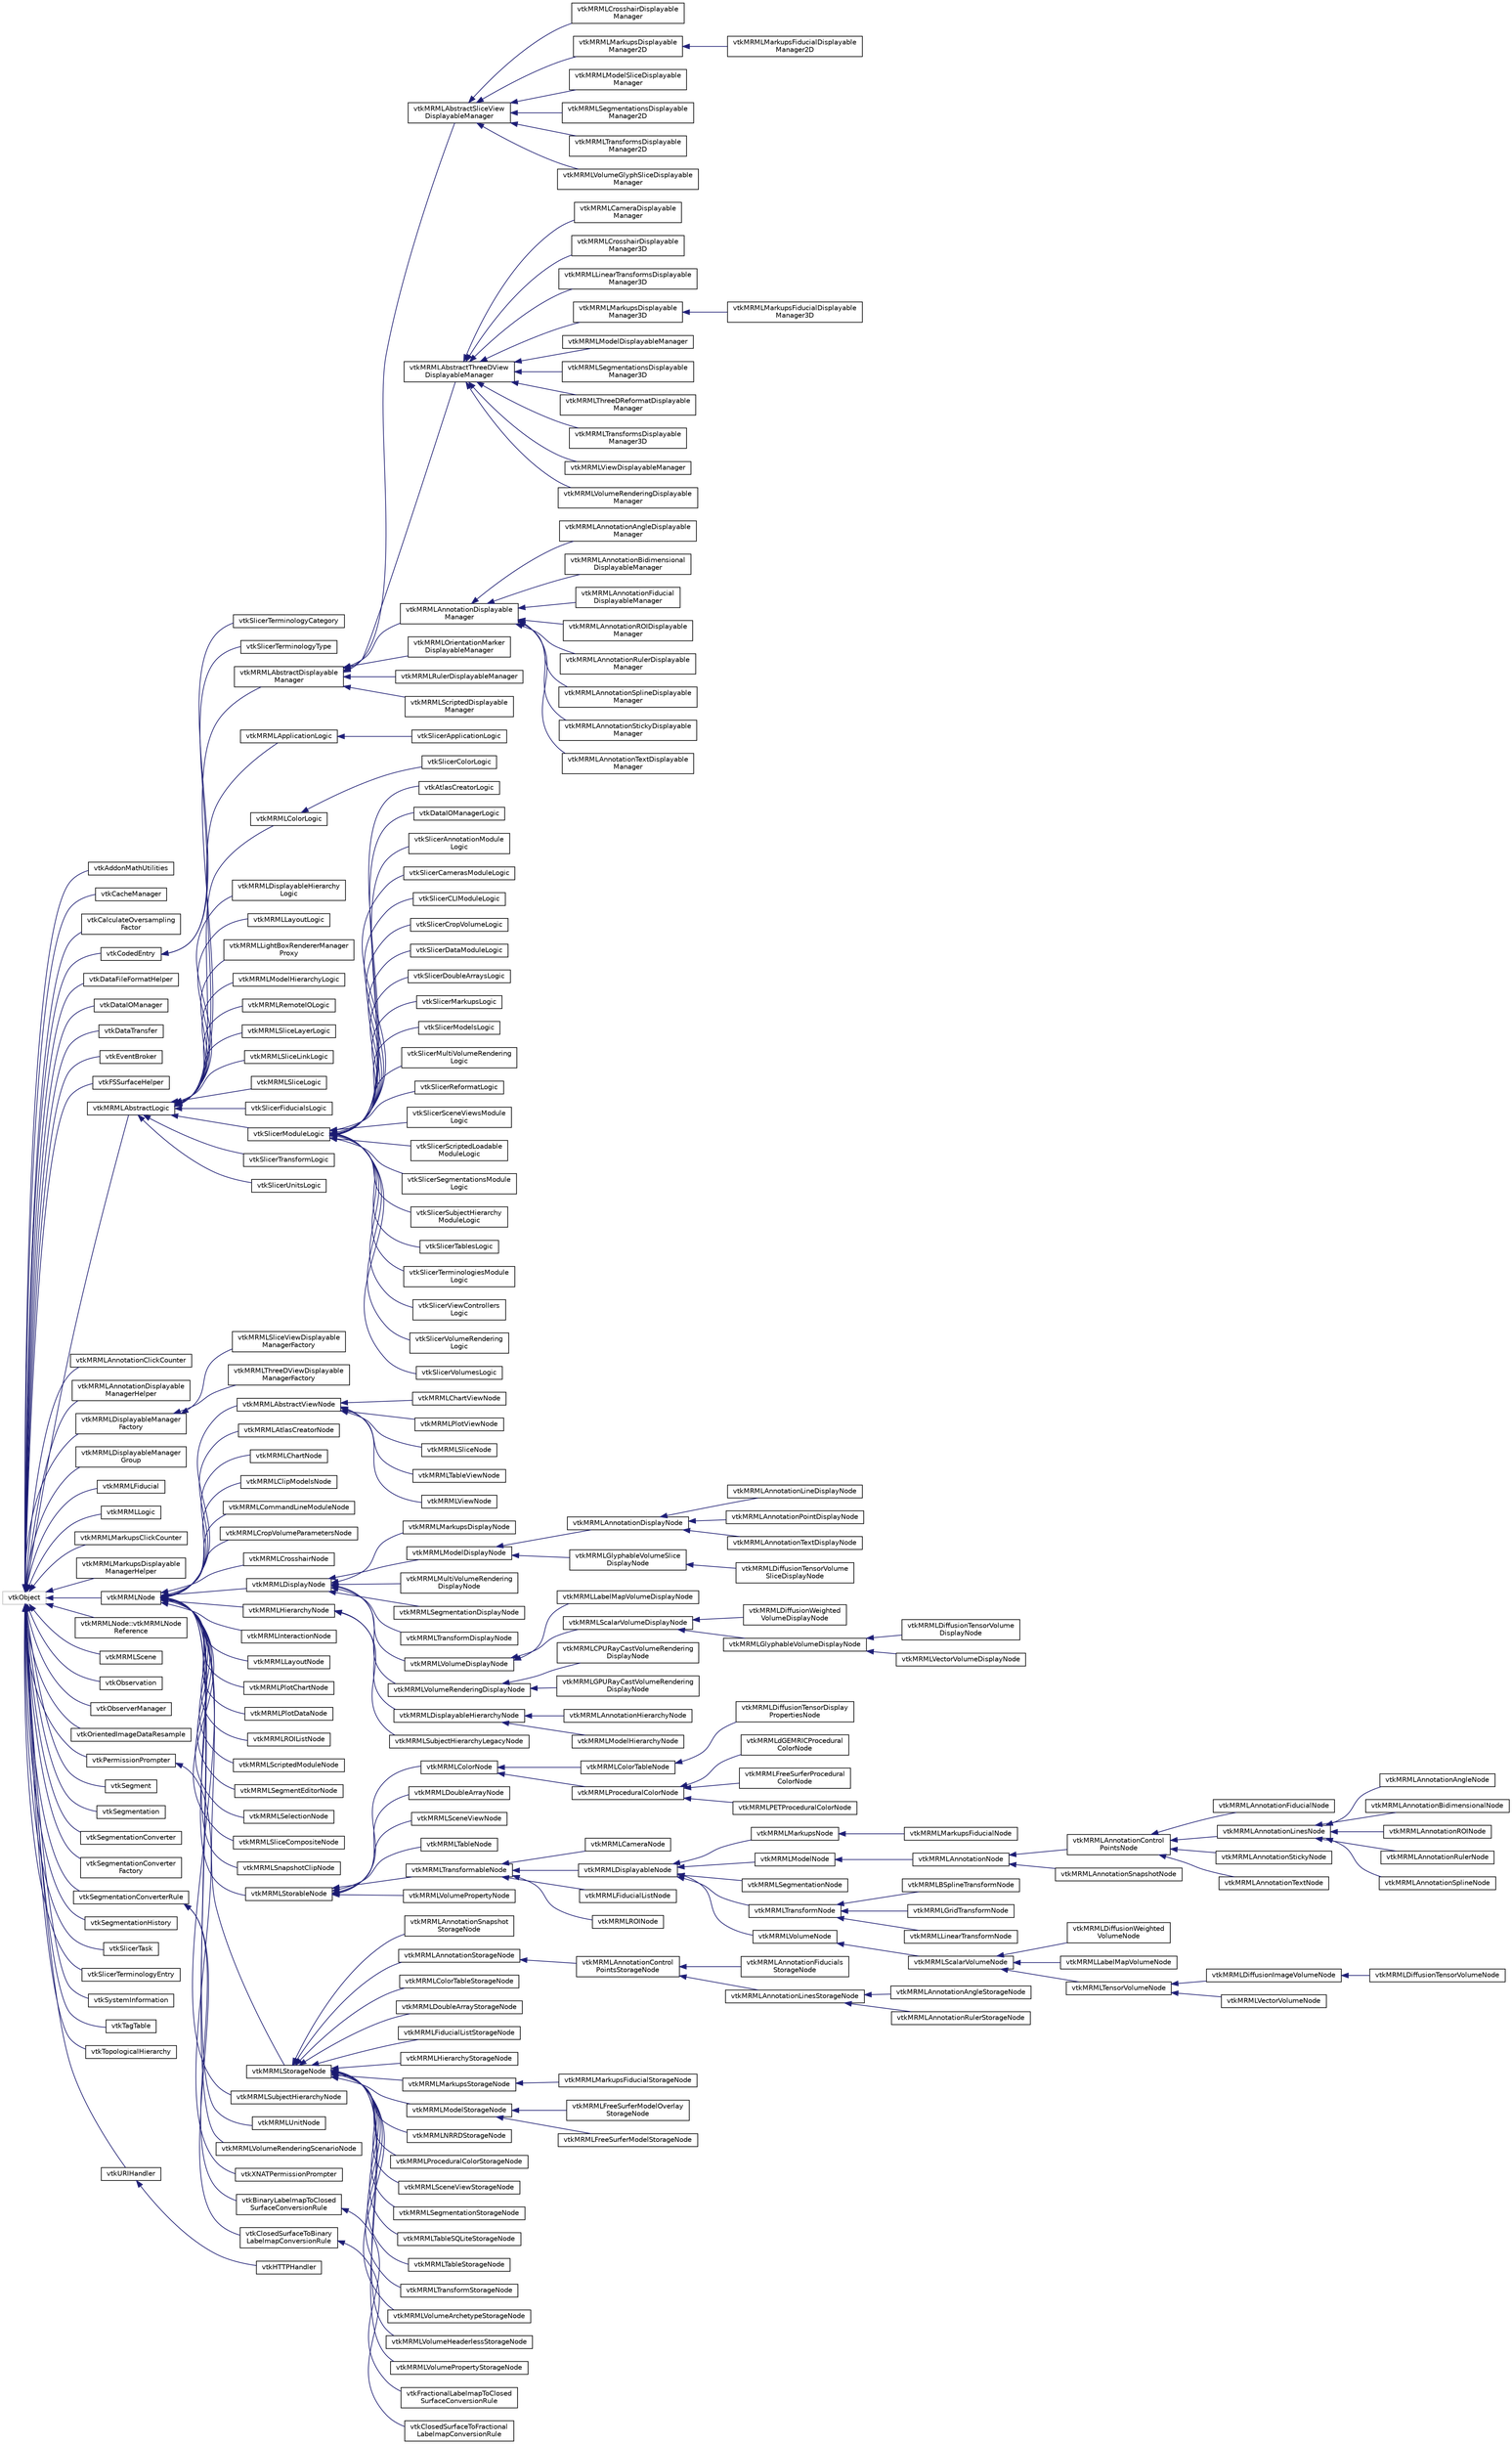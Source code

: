 digraph "Graphical Class Hierarchy"
{
  bgcolor="transparent";
  edge [fontname="Helvetica",fontsize="10",labelfontname="Helvetica",labelfontsize="10"];
  node [fontname="Helvetica",fontsize="10",shape=record];
  rankdir="LR";
  Node37 [label="vtkObject",height=0.2,width=0.4,color="grey75"];
  Node37 -> Node0 [dir="back",color="midnightblue",fontsize="10",style="solid",fontname="Helvetica"];
  Node0 [label="vtkAddonMathUtilities",height=0.2,width=0.4,color="black",URL="$classvtkAddonMathUtilities.html"];
  Node37 -> Node39 [dir="back",color="midnightblue",fontsize="10",style="solid",fontname="Helvetica"];
  Node39 [label="vtkCacheManager",height=0.2,width=0.4,color="black",URL="$classvtkCacheManager.html"];
  Node37 -> Node40 [dir="back",color="midnightblue",fontsize="10",style="solid",fontname="Helvetica"];
  Node40 [label="vtkCalculateOversampling\lFactor",height=0.2,width=0.4,color="black",URL="$classvtkCalculateOversamplingFactor.html",tooltip="Calculate oversampling factor based on model properties using fuzzy logics. "];
  Node37 -> Node41 [dir="back",color="midnightblue",fontsize="10",style="solid",fontname="Helvetica"];
  Node41 [label="vtkCodedEntry",height=0.2,width=0.4,color="black",URL="$classvtkCodedEntry.html",tooltip="Simple class for storing standard coded entries (coding scheme, value, meaning triplets) ..."];
  Node41 -> Node42 [dir="back",color="midnightblue",fontsize="10",style="solid",fontname="Helvetica"];
  Node42 [label="vtkSlicerTerminologyCategory",height=0.2,width=0.4,color="black",URL="$classvtkSlicerTerminologyCategory.html",tooltip="Terminology property category object. "];
  Node41 -> Node43 [dir="back",color="midnightblue",fontsize="10",style="solid",fontname="Helvetica"];
  Node43 [label="vtkSlicerTerminologyType",height=0.2,width=0.4,color="black",URL="$classvtkSlicerTerminologyType.html",tooltip="Terminology property type object. "];
  Node37 -> Node44 [dir="back",color="midnightblue",fontsize="10",style="solid",fontname="Helvetica"];
  Node44 [label="vtkDataFileFormatHelper",height=0.2,width=0.4,color="black",URL="$classvtkDataFileFormatHelper.html"];
  Node37 -> Node45 [dir="back",color="midnightblue",fontsize="10",style="solid",fontname="Helvetica"];
  Node45 [label="vtkDataIOManager",height=0.2,width=0.4,color="black",URL="$classvtkDataIOManager.html"];
  Node37 -> Node46 [dir="back",color="midnightblue",fontsize="10",style="solid",fontname="Helvetica"];
  Node46 [label="vtkDataTransfer",height=0.2,width=0.4,color="black",URL="$classvtkDataTransfer.html"];
  Node37 -> Node47 [dir="back",color="midnightblue",fontsize="10",style="solid",fontname="Helvetica"];
  Node47 [label="vtkEventBroker",height=0.2,width=0.4,color="black",URL="$classvtkEventBroker.html",tooltip="Class that manages adding and deleting of observers with events. "];
  Node37 -> Node48 [dir="back",color="midnightblue",fontsize="10",style="solid",fontname="Helvetica"];
  Node48 [label="vtkFSSurfaceHelper",height=0.2,width=0.4,color="black",URL="$classvtkFSSurfaceHelper.html",tooltip="Provides tools. "];
  Node37 -> Node49 [dir="back",color="midnightblue",fontsize="10",style="solid",fontname="Helvetica"];
  Node49 [label="vtkMRMLAbstractLogic",height=0.2,width=0.4,color="black",URL="$classvtkMRMLAbstractLogic.html",tooltip="Superclass for MRML logic classes. "];
  Node49 -> Node50 [dir="back",color="midnightblue",fontsize="10",style="solid",fontname="Helvetica"];
  Node50 [label="vtkMRMLAbstractDisplayable\lManager",height=0.2,width=0.4,color="black",URL="$classvtkMRMLAbstractDisplayableManager.html",tooltip="Superclass for displayable manager classes. "];
  Node50 -> Node51 [dir="back",color="midnightblue",fontsize="10",style="solid",fontname="Helvetica"];
  Node51 [label="vtkMRMLAbstractSliceView\lDisplayableManager",height=0.2,width=0.4,color="black",URL="$classvtkMRMLAbstractSliceViewDisplayableManager.html",tooltip="Superclass for displayable manager classes. "];
  Node51 -> Node52 [dir="back",color="midnightblue",fontsize="10",style="solid",fontname="Helvetica"];
  Node52 [label="vtkMRMLCrosshairDisplayable\lManager",height=0.2,width=0.4,color="black",URL="$classvtkMRMLCrosshairDisplayableManager.html",tooltip="Displayable manager for the crosshair on slice (2D) views. "];
  Node51 -> Node53 [dir="back",color="midnightblue",fontsize="10",style="solid",fontname="Helvetica"];
  Node53 [label="vtkMRMLMarkupsDisplayable\lManager2D",height=0.2,width=0.4,color="black",URL="$classvtkMRMLMarkupsDisplayableManager2D.html"];
  Node53 -> Node54 [dir="back",color="midnightblue",fontsize="10",style="solid",fontname="Helvetica"];
  Node54 [label="vtkMRMLMarkupsFiducialDisplayable\lManager2D",height=0.2,width=0.4,color="black",URL="$classvtkMRMLMarkupsFiducialDisplayableManager2D.html"];
  Node51 -> Node55 [dir="back",color="midnightblue",fontsize="10",style="solid",fontname="Helvetica"];
  Node55 [label="vtkMRMLModelSliceDisplayable\lManager",height=0.2,width=0.4,color="black",URL="$classvtkMRMLModelSliceDisplayableManager.html",tooltip="Displayable manager for slice (2D) views. "];
  Node51 -> Node56 [dir="back",color="midnightblue",fontsize="10",style="solid",fontname="Helvetica"];
  Node56 [label="vtkMRMLSegmentationsDisplayable\lManager2D",height=0.2,width=0.4,color="black",URL="$classvtkMRMLSegmentationsDisplayableManager2D.html",tooltip="Displayable manager for showing segmentations in slice (2D) views. "];
  Node51 -> Node57 [dir="back",color="midnightblue",fontsize="10",style="solid",fontname="Helvetica"];
  Node57 [label="vtkMRMLTransformsDisplayable\lManager2D",height=0.2,width=0.4,color="black",URL="$classvtkMRMLTransformsDisplayableManager2D.html",tooltip="Displayable manager for showing transforms in slice (2D) views. "];
  Node51 -> Node58 [dir="back",color="midnightblue",fontsize="10",style="solid",fontname="Helvetica"];
  Node58 [label="vtkMRMLVolumeGlyphSliceDisplayable\lManager",height=0.2,width=0.4,color="black",URL="$classvtkMRMLVolumeGlyphSliceDisplayableManager.html",tooltip="Displayable manager for slice (2D) views. "];
  Node50 -> Node59 [dir="back",color="midnightblue",fontsize="10",style="solid",fontname="Helvetica"];
  Node59 [label="vtkMRMLAbstractThreeDView\lDisplayableManager",height=0.2,width=0.4,color="black",URL="$classvtkMRMLAbstractThreeDViewDisplayableManager.html",tooltip="Superclass for displayable manager classes. "];
  Node59 -> Node60 [dir="back",color="midnightblue",fontsize="10",style="solid",fontname="Helvetica"];
  Node60 [label="vtkMRMLCameraDisplayable\lManager",height=0.2,width=0.4,color="black",URL="$classvtkMRMLCameraDisplayableManager.html"];
  Node59 -> Node61 [dir="back",color="midnightblue",fontsize="10",style="solid",fontname="Helvetica"];
  Node61 [label="vtkMRMLCrosshairDisplayable\lManager3D",height=0.2,width=0.4,color="black",URL="$classvtkMRMLCrosshairDisplayableManager3D.html",tooltip="Displayable manager for the crosshair on 3D views. "];
  Node59 -> Node62 [dir="back",color="midnightblue",fontsize="10",style="solid",fontname="Helvetica"];
  Node62 [label="vtkMRMLLinearTransformsDisplayable\lManager3D",height=0.2,width=0.4,color="black",URL="$classvtkMRMLLinearTransformsDisplayableManager3D.html",tooltip="Display transforms in 3D views. "];
  Node59 -> Node63 [dir="back",color="midnightblue",fontsize="10",style="solid",fontname="Helvetica"];
  Node63 [label="vtkMRMLMarkupsDisplayable\lManager3D",height=0.2,width=0.4,color="black",URL="$classvtkMRMLMarkupsDisplayableManager3D.html"];
  Node63 -> Node64 [dir="back",color="midnightblue",fontsize="10",style="solid",fontname="Helvetica"];
  Node64 [label="vtkMRMLMarkupsFiducialDisplayable\lManager3D",height=0.2,width=0.4,color="black",URL="$classvtkMRMLMarkupsFiducialDisplayableManager3D.html"];
  Node59 -> Node65 [dir="back",color="midnightblue",fontsize="10",style="solid",fontname="Helvetica"];
  Node65 [label="vtkMRMLModelDisplayableManager",height=0.2,width=0.4,color="black",URL="$classvtkMRMLModelDisplayableManager.html",tooltip="Manage display nodes with polydata in 3D views. "];
  Node59 -> Node66 [dir="back",color="midnightblue",fontsize="10",style="solid",fontname="Helvetica"];
  Node66 [label="vtkMRMLSegmentationsDisplayable\lManager3D",height=0.2,width=0.4,color="black",URL="$classvtkMRMLSegmentationsDisplayableManager3D.html",tooltip="Display segmentations in 3D views. "];
  Node59 -> Node67 [dir="back",color="midnightblue",fontsize="10",style="solid",fontname="Helvetica"];
  Node67 [label="vtkMRMLThreeDReformatDisplayable\lManager",height=0.2,width=0.4,color="black",URL="$classvtkMRMLThreeDReformatDisplayableManager.html",tooltip="Displayable manager for ImplicitPlaneWidget2 in 3D views. "];
  Node59 -> Node68 [dir="back",color="midnightblue",fontsize="10",style="solid",fontname="Helvetica"];
  Node68 [label="vtkMRMLTransformsDisplayable\lManager3D",height=0.2,width=0.4,color="black",URL="$classvtkMRMLTransformsDisplayableManager3D.html",tooltip="Display transforms in 3D views. "];
  Node59 -> Node69 [dir="back",color="midnightblue",fontsize="10",style="solid",fontname="Helvetica"];
  Node69 [label="vtkMRMLViewDisplayableManager",height=0.2,width=0.4,color="black",URL="$classvtkMRMLViewDisplayableManager.html",tooltip="Displayable manager that configures a vtkRenderer from a vtkMRMLViewNode and its associated active vt..."];
  Node59 -> Node70 [dir="back",color="midnightblue",fontsize="10",style="solid",fontname="Helvetica"];
  Node70 [label="vtkMRMLVolumeRenderingDisplayable\lManager",height=0.2,width=0.4,color="black",URL="$classvtkMRMLVolumeRenderingDisplayableManager.html"];
  Node50 -> Node71 [dir="back",color="midnightblue",fontsize="10",style="solid",fontname="Helvetica"];
  Node71 [label="vtkMRMLAnnotationDisplayable\lManager",height=0.2,width=0.4,color="black",URL="$classvtkMRMLAnnotationDisplayableManager.html"];
  Node71 -> Node72 [dir="back",color="midnightblue",fontsize="10",style="solid",fontname="Helvetica"];
  Node72 [label="vtkMRMLAnnotationAngleDisplayable\lManager",height=0.2,width=0.4,color="black",URL="$classvtkMRMLAnnotationAngleDisplayableManager.html"];
  Node71 -> Node73 [dir="back",color="midnightblue",fontsize="10",style="solid",fontname="Helvetica"];
  Node73 [label="vtkMRMLAnnotationBidimensional\lDisplayableManager",height=0.2,width=0.4,color="black",URL="$classvtkMRMLAnnotationBidimensionalDisplayableManager.html"];
  Node71 -> Node74 [dir="back",color="midnightblue",fontsize="10",style="solid",fontname="Helvetica"];
  Node74 [label="vtkMRMLAnnotationFiducial\lDisplayableManager",height=0.2,width=0.4,color="black",URL="$classvtkMRMLAnnotationFiducialDisplayableManager.html"];
  Node71 -> Node75 [dir="back",color="midnightblue",fontsize="10",style="solid",fontname="Helvetica"];
  Node75 [label="vtkMRMLAnnotationROIDisplayable\lManager",height=0.2,width=0.4,color="black",URL="$classvtkMRMLAnnotationROIDisplayableManager.html"];
  Node71 -> Node76 [dir="back",color="midnightblue",fontsize="10",style="solid",fontname="Helvetica"];
  Node76 [label="vtkMRMLAnnotationRulerDisplayable\lManager",height=0.2,width=0.4,color="black",URL="$classvtkMRMLAnnotationRulerDisplayableManager.html"];
  Node71 -> Node77 [dir="back",color="midnightblue",fontsize="10",style="solid",fontname="Helvetica"];
  Node77 [label="vtkMRMLAnnotationSplineDisplayable\lManager",height=0.2,width=0.4,color="black",URL="$classvtkMRMLAnnotationSplineDisplayableManager.html"];
  Node71 -> Node78 [dir="back",color="midnightblue",fontsize="10",style="solid",fontname="Helvetica"];
  Node78 [label="vtkMRMLAnnotationStickyDisplayable\lManager",height=0.2,width=0.4,color="black",URL="$classvtkMRMLAnnotationStickyDisplayableManager.html"];
  Node71 -> Node79 [dir="back",color="midnightblue",fontsize="10",style="solid",fontname="Helvetica"];
  Node79 [label="vtkMRMLAnnotationTextDisplayable\lManager",height=0.2,width=0.4,color="black",URL="$classvtkMRMLAnnotationTextDisplayableManager.html"];
  Node50 -> Node80 [dir="back",color="midnightblue",fontsize="10",style="solid",fontname="Helvetica"];
  Node80 [label="vtkMRMLOrientationMarker\lDisplayableManager",height=0.2,width=0.4,color="black",URL="$classvtkMRMLOrientationMarkerDisplayableManager.html",tooltip="Displayable manager that displays orienatation marker in a slice or 3D view. "];
  Node50 -> Node81 [dir="back",color="midnightblue",fontsize="10",style="solid",fontname="Helvetica"];
  Node81 [label="vtkMRMLRulerDisplayableManager",height=0.2,width=0.4,color="black",URL="$classvtkMRMLRulerDisplayableManager.html",tooltip="Displayable manager that displays orienatation marker in a slice or 3D view. "];
  Node50 -> Node82 [dir="back",color="midnightblue",fontsize="10",style="solid",fontname="Helvetica"];
  Node82 [label="vtkMRMLScriptedDisplayable\lManager",height=0.2,width=0.4,color="black",URL="$classvtkMRMLScriptedDisplayableManager.html"];
  Node49 -> Node83 [dir="back",color="midnightblue",fontsize="10",style="solid",fontname="Helvetica"];
  Node83 [label="vtkMRMLApplicationLogic",height=0.2,width=0.4,color="black",URL="$classvtkMRMLApplicationLogic.html"];
  Node83 -> Node84 [dir="back",color="midnightblue",fontsize="10",style="solid",fontname="Helvetica"];
  Node84 [label="vtkSlicerApplicationLogic",height=0.2,width=0.4,color="black",URL="$classvtkSlicerApplicationLogic.html"];
  Node49 -> Node85 [dir="back",color="midnightblue",fontsize="10",style="solid",fontname="Helvetica"];
  Node85 [label="vtkMRMLColorLogic",height=0.2,width=0.4,color="black",URL="$classvtkMRMLColorLogic.html",tooltip="MRML logic class for color manipulation. "];
  Node85 -> Node86 [dir="back",color="midnightblue",fontsize="10",style="solid",fontname="Helvetica"];
  Node86 [label="vtkSlicerColorLogic",height=0.2,width=0.4,color="black",URL="$classvtkSlicerColorLogic.html"];
  Node49 -> Node87 [dir="back",color="midnightblue",fontsize="10",style="solid",fontname="Helvetica"];
  Node87 [label="vtkMRMLDisplayableHierarchy\lLogic",height=0.2,width=0.4,color="black",URL="$classvtkMRMLDisplayableHierarchyLogic.html",tooltip="Slicer logic class for hierarchy manipulation. "];
  Node49 -> Node88 [dir="back",color="midnightblue",fontsize="10",style="solid",fontname="Helvetica"];
  Node88 [label="vtkMRMLLayoutLogic",height=0.2,width=0.4,color="black",URL="$classvtkMRMLLayoutLogic.html",tooltip="MRML logic class for layout manipulation. "];
  Node49 -> Node89 [dir="back",color="midnightblue",fontsize="10",style="solid",fontname="Helvetica"];
  Node89 [label="vtkMRMLLightBoxRendererManager\lProxy",height=0.2,width=0.4,color="black",URL="$classvtkMRMLLightBoxRendererManagerProxy.html",tooltip="Proxy class to provide mechanisms for a displayable manager to communicate with 3rd party renderer ma..."];
  Node49 -> Node90 [dir="back",color="midnightblue",fontsize="10",style="solid",fontname="Helvetica"];
  Node90 [label="vtkMRMLModelHierarchyLogic",height=0.2,width=0.4,color="black",URL="$classvtkMRMLModelHierarchyLogic.html",tooltip="Slicer logic class for volumes manipulation. "];
  Node49 -> Node91 [dir="back",color="midnightblue",fontsize="10",style="solid",fontname="Helvetica"];
  Node91 [label="vtkMRMLRemoteIOLogic",height=0.2,width=0.4,color="black",URL="$classvtkMRMLRemoteIOLogic.html"];
  Node49 -> Node92 [dir="back",color="midnightblue",fontsize="10",style="solid",fontname="Helvetica"];
  Node92 [label="vtkMRMLSliceLayerLogic",height=0.2,width=0.4,color="black",URL="$classvtkMRMLSliceLayerLogic.html"];
  Node49 -> Node93 [dir="back",color="midnightblue",fontsize="10",style="solid",fontname="Helvetica"];
  Node93 [label="vtkMRMLSliceLinkLogic",height=0.2,width=0.4,color="black",URL="$classvtkMRMLSliceLinkLogic.html"];
  Node49 -> Node94 [dir="back",color="midnightblue",fontsize="10",style="solid",fontname="Helvetica"];
  Node94 [label="vtkMRMLSliceLogic",height=0.2,width=0.4,color="black",URL="$classvtkMRMLSliceLogic.html",tooltip="Slicer logic class for slice manipulation. "];
  Node49 -> Node95 [dir="back",color="midnightblue",fontsize="10",style="solid",fontname="Helvetica"];
  Node95 [label="vtkSlicerFiducialsLogic",height=0.2,width=0.4,color="black",URL="$classvtkSlicerFiducialsLogic.html"];
  Node49 -> Node96 [dir="back",color="midnightblue",fontsize="10",style="solid",fontname="Helvetica"];
  Node96 [label="vtkSlicerModuleLogic",height=0.2,width=0.4,color="black",URL="$classvtkSlicerModuleLogic.html"];
  Node96 -> Node97 [dir="back",color="midnightblue",fontsize="10",style="solid",fontname="Helvetica"];
  Node97 [label="vtkAtlasCreatorLogic",height=0.2,width=0.4,color="black",URL="$classvtkAtlasCreatorLogic.html"];
  Node96 -> Node98 [dir="back",color="midnightblue",fontsize="10",style="solid",fontname="Helvetica"];
  Node98 [label="vtkDataIOManagerLogic",height=0.2,width=0.4,color="black",URL="$classvtkDataIOManagerLogic.html"];
  Node96 -> Node99 [dir="back",color="midnightblue",fontsize="10",style="solid",fontname="Helvetica"];
  Node99 [label="vtkSlicerAnnotationModule\lLogic",height=0.2,width=0.4,color="black",URL="$classvtkSlicerAnnotationModuleLogic.html"];
  Node96 -> Node100 [dir="back",color="midnightblue",fontsize="10",style="solid",fontname="Helvetica"];
  Node100 [label="vtkSlicerCamerasModuleLogic",height=0.2,width=0.4,color="black",URL="$classvtkSlicerCamerasModuleLogic.html"];
  Node96 -> Node101 [dir="back",color="midnightblue",fontsize="10",style="solid",fontname="Helvetica"];
  Node101 [label="vtkSlicerCLIModuleLogic",height=0.2,width=0.4,color="black",URL="$classvtkSlicerCLIModuleLogic.html",tooltip="Logic for running CLI. "];
  Node96 -> Node102 [dir="back",color="midnightblue",fontsize="10",style="solid",fontname="Helvetica"];
  Node102 [label="vtkSlicerCropVolumeLogic",height=0.2,width=0.4,color="black",URL="$classvtkSlicerCropVolumeLogic.html",tooltip="Crop a volume to the specified region of interest. "];
  Node96 -> Node103 [dir="back",color="midnightblue",fontsize="10",style="solid",fontname="Helvetica"];
  Node103 [label="vtkSlicerDataModuleLogic",height=0.2,width=0.4,color="black",URL="$classvtkSlicerDataModuleLogic.html"];
  Node96 -> Node104 [dir="back",color="midnightblue",fontsize="10",style="solid",fontname="Helvetica"];
  Node104 [label="vtkSlicerDoubleArraysLogic",height=0.2,width=0.4,color="black",URL="$classvtkSlicerDoubleArraysLogic.html",tooltip="Slicer logic class for double array manipulation This class manages the logic associated with reading..."];
  Node96 -> Node105 [dir="back",color="midnightblue",fontsize="10",style="solid",fontname="Helvetica"];
  Node105 [label="vtkSlicerMarkupsLogic",height=0.2,width=0.4,color="black",URL="$classvtkSlicerMarkupsLogic.html"];
  Node96 -> Node106 [dir="back",color="midnightblue",fontsize="10",style="solid",fontname="Helvetica"];
  Node106 [label="vtkSlicerModelsLogic",height=0.2,width=0.4,color="black",URL="$classvtkSlicerModelsLogic.html"];
  Node96 -> Node107 [dir="back",color="midnightblue",fontsize="10",style="solid",fontname="Helvetica"];
  Node107 [label="vtkSlicerMultiVolumeRendering\lLogic",height=0.2,width=0.4,color="black",URL="$classvtkSlicerMultiVolumeRenderingLogic.html"];
  Node96 -> Node108 [dir="back",color="midnightblue",fontsize="10",style="solid",fontname="Helvetica"];
  Node108 [label="vtkSlicerReformatLogic",height=0.2,width=0.4,color="black",URL="$classvtkSlicerReformatLogic.html"];
  Node96 -> Node109 [dir="back",color="midnightblue",fontsize="10",style="solid",fontname="Helvetica"];
  Node109 [label="vtkSlicerSceneViewsModule\lLogic",height=0.2,width=0.4,color="black",URL="$classvtkSlicerSceneViewsModuleLogic.html"];
  Node96 -> Node110 [dir="back",color="midnightblue",fontsize="10",style="solid",fontname="Helvetica"];
  Node110 [label="vtkSlicerScriptedLoadable\lModuleLogic",height=0.2,width=0.4,color="black",URL="$classvtkSlicerScriptedLoadableModuleLogic.html"];
  Node96 -> Node111 [dir="back",color="midnightblue",fontsize="10",style="solid",fontname="Helvetica"];
  Node111 [label="vtkSlicerSegmentationsModule\lLogic",height=0.2,width=0.4,color="black",URL="$classvtkSlicerSegmentationsModuleLogic.html"];
  Node96 -> Node112 [dir="back",color="midnightblue",fontsize="10",style="solid",fontname="Helvetica"];
  Node112 [label="vtkSlicerSubjectHierarchy\lModuleLogic",height=0.2,width=0.4,color="black",URL="$classvtkSlicerSubjectHierarchyModuleLogic.html"];
  Node96 -> Node113 [dir="back",color="midnightblue",fontsize="10",style="solid",fontname="Helvetica"];
  Node113 [label="vtkSlicerTablesLogic",height=0.2,width=0.4,color="black",URL="$classvtkSlicerTablesLogic.html",tooltip="Slicer logic class for double array manipulation This class manages the logic associated with reading..."];
  Node96 -> Node114 [dir="back",color="midnightblue",fontsize="10",style="solid",fontname="Helvetica"];
  Node114 [label="vtkSlicerTerminologiesModule\lLogic",height=0.2,width=0.4,color="black",URL="$classvtkSlicerTerminologiesModuleLogic.html"];
  Node96 -> Node115 [dir="back",color="midnightblue",fontsize="10",style="solid",fontname="Helvetica"];
  Node115 [label="vtkSlicerViewControllers\lLogic",height=0.2,width=0.4,color="black",URL="$classvtkSlicerViewControllersLogic.html"];
  Node96 -> Node116 [dir="back",color="midnightblue",fontsize="10",style="solid",fontname="Helvetica"];
  Node116 [label="vtkSlicerVolumeRendering\lLogic",height=0.2,width=0.4,color="black",URL="$classvtkSlicerVolumeRenderingLogic.html"];
  Node96 -> Node117 [dir="back",color="midnightblue",fontsize="10",style="solid",fontname="Helvetica"];
  Node117 [label="vtkSlicerVolumesLogic",height=0.2,width=0.4,color="black",URL="$classvtkSlicerVolumesLogic.html"];
  Node49 -> Node118 [dir="back",color="midnightblue",fontsize="10",style="solid",fontname="Helvetica"];
  Node118 [label="vtkSlicerTransformLogic",height=0.2,width=0.4,color="black",URL="$classvtkSlicerTransformLogic.html"];
  Node49 -> Node119 [dir="back",color="midnightblue",fontsize="10",style="solid",fontname="Helvetica"];
  Node119 [label="vtkSlicerUnitsLogic",height=0.2,width=0.4,color="black",URL="$classvtkSlicerUnitsLogic.html",tooltip="Slicer logic for unit manipulation. "];
  Node37 -> Node120 [dir="back",color="midnightblue",fontsize="10",style="solid",fontname="Helvetica"];
  Node120 [label="vtkMRMLAnnotationClickCounter",height=0.2,width=0.4,color="black",URL="$classvtkMRMLAnnotationClickCounter.html"];
  Node37 -> Node121 [dir="back",color="midnightblue",fontsize="10",style="solid",fontname="Helvetica"];
  Node121 [label="vtkMRMLAnnotationDisplayable\lManagerHelper",height=0.2,width=0.4,color="black",URL="$classvtkMRMLAnnotationDisplayableManagerHelper.html"];
  Node37 -> Node122 [dir="back",color="midnightblue",fontsize="10",style="solid",fontname="Helvetica"];
  Node122 [label="vtkMRMLDisplayableManager\lFactory",height=0.2,width=0.4,color="black",URL="$classvtkMRMLDisplayableManagerFactory.html",tooltip="Factory where displayable manager classes are registered. "];
  Node122 -> Node123 [dir="back",color="midnightblue",fontsize="10",style="solid",fontname="Helvetica"];
  Node123 [label="vtkMRMLSliceViewDisplayable\lManagerFactory",height=0.2,width=0.4,color="black",URL="$classvtkMRMLSliceViewDisplayableManagerFactory.html",tooltip="Factory where displayable manager are registered. "];
  Node122 -> Node124 [dir="back",color="midnightblue",fontsize="10",style="solid",fontname="Helvetica"];
  Node124 [label="vtkMRMLThreeDViewDisplayable\lManagerFactory",height=0.2,width=0.4,color="black",URL="$classvtkMRMLThreeDViewDisplayableManagerFactory.html",tooltip="Factory where displayable manager classes are registered. "];
  Node37 -> Node125 [dir="back",color="midnightblue",fontsize="10",style="solid",fontname="Helvetica"];
  Node125 [label="vtkMRMLDisplayableManager\lGroup",height=0.2,width=0.4,color="black",URL="$classvtkMRMLDisplayableManagerGroup.html",tooltip="DisplayableManagerGroup is a collection of DisplayableManager. "];
  Node37 -> Node126 [dir="back",color="midnightblue",fontsize="10",style="solid",fontname="Helvetica"];
  Node126 [label="vtkMRMLFiducial",height=0.2,width=0.4,color="black",URL="$classvtkMRMLFiducial.html",tooltip="MRML object to represent a 3D point. "];
  Node37 -> Node127 [dir="back",color="midnightblue",fontsize="10",style="solid",fontname="Helvetica"];
  Node127 [label="vtkMRMLLogic",height=0.2,width=0.4,color="black",URL="$classvtkMRMLLogic.html",tooltip="Class that manages adding and deleting of observers with events. "];
  Node37 -> Node128 [dir="back",color="midnightblue",fontsize="10",style="solid",fontname="Helvetica"];
  Node128 [label="vtkMRMLMarkupsClickCounter",height=0.2,width=0.4,color="black",URL="$classvtkMRMLMarkupsClickCounter.html"];
  Node37 -> Node129 [dir="back",color="midnightblue",fontsize="10",style="solid",fontname="Helvetica"];
  Node129 [label="vtkMRMLMarkupsDisplayable\lManagerHelper",height=0.2,width=0.4,color="black",URL="$classvtkMRMLMarkupsDisplayableManagerHelper.html"];
  Node37 -> Node130 [dir="back",color="midnightblue",fontsize="10",style="solid",fontname="Helvetica"];
  Node130 [label="vtkMRMLNode",height=0.2,width=0.4,color="black",URL="$classvtkMRMLNode.html",tooltip="Abstract Superclass for all specific types of MRML nodes. "];
  Node130 -> Node131 [dir="back",color="midnightblue",fontsize="10",style="solid",fontname="Helvetica"];
  Node131 [label="vtkMRMLAbstractViewNode",height=0.2,width=0.4,color="black",URL="$classvtkMRMLAbstractViewNode.html",tooltip="Abstract MRML node to represent a view. The class holds the properties common to any view type (3D..."];
  Node131 -> Node132 [dir="back",color="midnightblue",fontsize="10",style="solid",fontname="Helvetica"];
  Node132 [label="vtkMRMLChartViewNode",height=0.2,width=0.4,color="black",URL="$classvtkMRMLChartViewNode.html",tooltip="MRML node to represent chart view parameters. "];
  Node131 -> Node133 [dir="back",color="midnightblue",fontsize="10",style="solid",fontname="Helvetica"];
  Node133 [label="vtkMRMLPlotViewNode",height=0.2,width=0.4,color="black",URL="$classvtkMRMLPlotViewNode.html",tooltip="MRML node to represent Plot view parameters. "];
  Node131 -> Node134 [dir="back",color="midnightblue",fontsize="10",style="solid",fontname="Helvetica"];
  Node134 [label="vtkMRMLSliceNode",height=0.2,width=0.4,color="black",URL="$classvtkMRMLSliceNode.html",tooltip="MRML node for storing a slice through RAS space. "];
  Node131 -> Node135 [dir="back",color="midnightblue",fontsize="10",style="solid",fontname="Helvetica"];
  Node135 [label="vtkMRMLTableViewNode",height=0.2,width=0.4,color="black",URL="$classvtkMRMLTableViewNode.html",tooltip="MRML node to represent table view parameters. "];
  Node131 -> Node136 [dir="back",color="midnightblue",fontsize="10",style="solid",fontname="Helvetica"];
  Node136 [label="vtkMRMLViewNode",height=0.2,width=0.4,color="black",URL="$classvtkMRMLViewNode.html",tooltip="MRML node to represent a 3D view. "];
  Node130 -> Node137 [dir="back",color="midnightblue",fontsize="10",style="solid",fontname="Helvetica"];
  Node137 [label="vtkMRMLAtlasCreatorNode",height=0.2,width=0.4,color="black",URL="$classvtkMRMLAtlasCreatorNode.html"];
  Node130 -> Node138 [dir="back",color="midnightblue",fontsize="10",style="solid",fontname="Helvetica"];
  Node138 [label="vtkMRMLChartNode",height=0.2,width=0.4,color="black",URL="$classvtkMRMLChartNode.html",tooltip="MRML node for referencing a collection of data to plot. "];
  Node130 -> Node139 [dir="back",color="midnightblue",fontsize="10",style="solid",fontname="Helvetica"];
  Node139 [label="vtkMRMLClipModelsNode",height=0.2,width=0.4,color="black",URL="$classvtkMRMLClipModelsNode.html",tooltip="MRML node to represent three clipping planes. "];
  Node130 -> Node140 [dir="back",color="midnightblue",fontsize="10",style="solid",fontname="Helvetica"];
  Node140 [label="vtkMRMLCommandLineModuleNode",height=0.2,width=0.4,color="black",URL="$classvtkMRMLCommandLineModuleNode.html",tooltip="MRML node for representing the parameters allowing to run a command line interface module (CLI)..."];
  Node130 -> Node141 [dir="back",color="midnightblue",fontsize="10",style="solid",fontname="Helvetica"];
  Node141 [label="vtkMRMLCropVolumeParametersNode",height=0.2,width=0.4,color="black",URL="$classvtkMRMLCropVolumeParametersNode.html"];
  Node130 -> Node142 [dir="back",color="midnightblue",fontsize="10",style="solid",fontname="Helvetica"];
  Node142 [label="vtkMRMLCrosshairNode",height=0.2,width=0.4,color="black",URL="$classvtkMRMLCrosshairNode.html",tooltip="MRML node for storing a crosshair through RAS space. "];
  Node130 -> Node143 [dir="back",color="midnightblue",fontsize="10",style="solid",fontname="Helvetica"];
  Node143 [label="vtkMRMLDisplayNode",height=0.2,width=0.4,color="black",URL="$classvtkMRMLDisplayNode.html",tooltip="Abstract class that contains graphical display properties for displayable nodes. "];
  Node143 -> Node144 [dir="back",color="midnightblue",fontsize="10",style="solid",fontname="Helvetica"];
  Node144 [label="vtkMRMLMarkupsDisplayNode",height=0.2,width=0.4,color="black",URL="$classvtkMRMLMarkupsDisplayNode.html"];
  Node143 -> Node145 [dir="back",color="midnightblue",fontsize="10",style="solid",fontname="Helvetica"];
  Node145 [label="vtkMRMLModelDisplayNode",height=0.2,width=0.4,color="black",URL="$classvtkMRMLModelDisplayNode.html",tooltip="MRML node to represent a display property of 3D surface model. "];
  Node145 -> Node146 [dir="back",color="midnightblue",fontsize="10",style="solid",fontname="Helvetica"];
  Node146 [label="vtkMRMLAnnotationDisplayNode",height=0.2,width=0.4,color="black",URL="$classvtkMRMLAnnotationDisplayNode.html"];
  Node146 -> Node147 [dir="back",color="midnightblue",fontsize="10",style="solid",fontname="Helvetica"];
  Node147 [label="vtkMRMLAnnotationLineDisplayNode",height=0.2,width=0.4,color="black",URL="$classvtkMRMLAnnotationLineDisplayNode.html"];
  Node146 -> Node148 [dir="back",color="midnightblue",fontsize="10",style="solid",fontname="Helvetica"];
  Node148 [label="vtkMRMLAnnotationPointDisplayNode",height=0.2,width=0.4,color="black",URL="$classvtkMRMLAnnotationPointDisplayNode.html"];
  Node146 -> Node149 [dir="back",color="midnightblue",fontsize="10",style="solid",fontname="Helvetica"];
  Node149 [label="vtkMRMLAnnotationTextDisplayNode",height=0.2,width=0.4,color="black",URL="$classvtkMRMLAnnotationTextDisplayNode.html"];
  Node145 -> Node150 [dir="back",color="midnightblue",fontsize="10",style="solid",fontname="Helvetica"];
  Node150 [label="vtkMRMLGlyphableVolumeSlice\lDisplayNode",height=0.2,width=0.4,color="black",URL="$classvtkMRMLGlyphableVolumeSliceDisplayNode.html",tooltip="MRML node to represent display properties for tractography. "];
  Node150 -> Node151 [dir="back",color="midnightblue",fontsize="10",style="solid",fontname="Helvetica"];
  Node151 [label="vtkMRMLDiffusionTensorVolume\lSliceDisplayNode",height=0.2,width=0.4,color="black",URL="$classvtkMRMLDiffusionTensorVolumeSliceDisplayNode.html",tooltip="MRML node to represent display properties for tractography. "];
  Node143 -> Node152 [dir="back",color="midnightblue",fontsize="10",style="solid",fontname="Helvetica"];
  Node152 [label="vtkMRMLMultiVolumeRendering\lDisplayNode",height=0.2,width=0.4,color="black",URL="$classvtkMRMLMultiVolumeRenderingDisplayNode.html"];
  Node143 -> Node153 [dir="back",color="midnightblue",fontsize="10",style="solid",fontname="Helvetica"];
  Node153 [label="vtkMRMLSegmentationDisplayNode",height=0.2,width=0.4,color="black",URL="$classvtkMRMLSegmentationDisplayNode.html",tooltip="MRML node for representing segmentation display attributes. "];
  Node143 -> Node154 [dir="back",color="midnightblue",fontsize="10",style="solid",fontname="Helvetica"];
  Node154 [label="vtkMRMLTransformDisplayNode",height=0.2,width=0.4,color="black",URL="$classvtkMRMLTransformDisplayNode.html",tooltip="MRML node to represent display properties for transforms visualization in the slice and 3D viewers..."];
  Node143 -> Node155 [dir="back",color="midnightblue",fontsize="10",style="solid",fontname="Helvetica"];
  Node155 [label="vtkMRMLVolumeDisplayNode",height=0.2,width=0.4,color="black",URL="$classvtkMRMLVolumeDisplayNode.html",tooltip="MRML node for representing a volume display attributes. "];
  Node155 -> Node156 [dir="back",color="midnightblue",fontsize="10",style="solid",fontname="Helvetica"];
  Node156 [label="vtkMRMLLabelMapVolumeDisplayNode",height=0.2,width=0.4,color="black",URL="$classvtkMRMLLabelMapVolumeDisplayNode.html",tooltip="MRML node for representing a volume display attributes. "];
  Node155 -> Node157 [dir="back",color="midnightblue",fontsize="10",style="solid",fontname="Helvetica"];
  Node157 [label="vtkMRMLScalarVolumeDisplayNode",height=0.2,width=0.4,color="black",URL="$classvtkMRMLScalarVolumeDisplayNode.html",tooltip="MRML node for representing a volume display attributes. "];
  Node157 -> Node158 [dir="back",color="midnightblue",fontsize="10",style="solid",fontname="Helvetica"];
  Node158 [label="vtkMRMLDiffusionWeighted\lVolumeDisplayNode",height=0.2,width=0.4,color="black",URL="$classvtkMRMLDiffusionWeightedVolumeDisplayNode.html",tooltip="MRML node for representing a volume (image stack). "];
  Node157 -> Node159 [dir="back",color="midnightblue",fontsize="10",style="solid",fontname="Helvetica"];
  Node159 [label="vtkMRMLGlyphableVolumeDisplayNode",height=0.2,width=0.4,color="black",URL="$classvtkMRMLGlyphableVolumeDisplayNode.html",tooltip="MRML node for representing a volume display attributes. "];
  Node159 -> Node160 [dir="back",color="midnightblue",fontsize="10",style="solid",fontname="Helvetica"];
  Node160 [label="vtkMRMLDiffusionTensorVolume\lDisplayNode",height=0.2,width=0.4,color="black",URL="$classvtkMRMLDiffusionTensorVolumeDisplayNode.html",tooltip="MRML node for representing a volume (image stack). "];
  Node159 -> Node161 [dir="back",color="midnightblue",fontsize="10",style="solid",fontname="Helvetica"];
  Node161 [label="vtkMRMLVectorVolumeDisplayNode",height=0.2,width=0.4,color="black",URL="$classvtkMRMLVectorVolumeDisplayNode.html",tooltip="MRML node for representing a volume (image stack). "];
  Node143 -> Node162 [dir="back",color="midnightblue",fontsize="10",style="solid",fontname="Helvetica"];
  Node162 [label="vtkMRMLVolumeRenderingDisplayNode",height=0.2,width=0.4,color="black",URL="$classvtkMRMLVolumeRenderingDisplayNode.html"];
  Node162 -> Node163 [dir="back",color="midnightblue",fontsize="10",style="solid",fontname="Helvetica"];
  Node163 [label="vtkMRMLCPURayCastVolumeRendering\lDisplayNode",height=0.2,width=0.4,color="black",URL="$classvtkMRMLCPURayCastVolumeRenderingDisplayNode.html"];
  Node162 -> Node164 [dir="back",color="midnightblue",fontsize="10",style="solid",fontname="Helvetica"];
  Node164 [label="vtkMRMLGPURayCastVolumeRendering\lDisplayNode",height=0.2,width=0.4,color="black",URL="$classvtkMRMLGPURayCastVolumeRenderingDisplayNode.html"];
  Node130 -> Node165 [dir="back",color="midnightblue",fontsize="10",style="solid",fontname="Helvetica"];
  Node165 [label="vtkMRMLHierarchyNode",height=0.2,width=0.4,color="black",URL="$classvtkMRMLHierarchyNode.html",tooltip="Abstract class representing a hierarchy member. "];
  Node165 -> Node166 [dir="back",color="midnightblue",fontsize="10",style="solid",fontname="Helvetica"];
  Node166 [label="vtkMRMLDisplayableHierarchyNode",height=0.2,width=0.4,color="black",URL="$classvtkMRMLDisplayableHierarchyNode.html",tooltip="MRML node to represent a hierarchy of displayable nodes. "];
  Node166 -> Node167 [dir="back",color="midnightblue",fontsize="10",style="solid",fontname="Helvetica"];
  Node167 [label="vtkMRMLAnnotationHierarchyNode",height=0.2,width=0.4,color="black",URL="$classvtkMRMLAnnotationHierarchyNode.html"];
  Node166 -> Node168 [dir="back",color="midnightblue",fontsize="10",style="solid",fontname="Helvetica"];
  Node168 [label="vtkMRMLModelHierarchyNode",height=0.2,width=0.4,color="black",URL="$classvtkMRMLModelHierarchyNode.html",tooltip="MRML node to represent a hierarchyu of models. "];
  Node165 -> Node169 [dir="back",color="midnightblue",fontsize="10",style="solid",fontname="Helvetica"];
  Node169 [label="vtkMRMLSubjectHierarchyLegacyNode",height=0.2,width=0.4,color="black",URL="$classvtkMRMLSubjectHierarchyLegacyNode.html",tooltip="Legacy subject hierarchy node to allow loading older MRML scenes. "];
  Node130 -> Node170 [dir="back",color="midnightblue",fontsize="10",style="solid",fontname="Helvetica"];
  Node170 [label="vtkMRMLInteractionNode",height=0.2,width=0.4,color="black",URL="$classvtkMRMLInteractionNode.html"];
  Node130 -> Node171 [dir="back",color="midnightblue",fontsize="10",style="solid",fontname="Helvetica"];
  Node171 [label="vtkMRMLLayoutNode",height=0.2,width=0.4,color="black",URL="$classvtkMRMLLayoutNode.html",tooltip="Node that describes the view layout of the application. "];
  Node130 -> Node172 [dir="back",color="midnightblue",fontsize="10",style="solid",fontname="Helvetica"];
  Node172 [label="vtkMRMLPlotChartNode",height=0.2,width=0.4,color="black",URL="$classvtkMRMLPlotChartNode.html",tooltip="MRML node for referencing a collection of data to plot. "];
  Node130 -> Node173 [dir="back",color="midnightblue",fontsize="10",style="solid",fontname="Helvetica"];
  Node173 [label="vtkMRMLPlotDataNode",height=0.2,width=0.4,color="black",URL="$classvtkMRMLPlotDataNode.html",tooltip="MRML node to represent a vtkPlot object. "];
  Node130 -> Node174 [dir="back",color="midnightblue",fontsize="10",style="solid",fontname="Helvetica"];
  Node174 [label="vtkMRMLROIListNode",height=0.2,width=0.4,color="black",URL="$classvtkMRMLROIListNode.html",tooltip="MRML list node to represent a list of ROINODE. "];
  Node130 -> Node175 [dir="back",color="midnightblue",fontsize="10",style="solid",fontname="Helvetica"];
  Node175 [label="vtkMRMLScriptedModuleNode",height=0.2,width=0.4,color="black",URL="$classvtkMRMLScriptedModuleNode.html"];
  Node130 -> Node176 [dir="back",color="midnightblue",fontsize="10",style="solid",fontname="Helvetica"];
  Node176 [label="vtkMRMLSegmentEditorNode",height=0.2,width=0.4,color="black",URL="$classvtkMRMLSegmentEditorNode.html",tooltip="Parameter set node for the segment editor widget. "];
  Node130 -> Node177 [dir="back",color="midnightblue",fontsize="10",style="solid",fontname="Helvetica"];
  Node177 [label="vtkMRMLSelectionNode",height=0.2,width=0.4,color="black",URL="$classvtkMRMLSelectionNode.html",tooltip="MRML node for storing information about the active nodes in the scene. "];
  Node130 -> Node178 [dir="back",color="midnightblue",fontsize="10",style="solid",fontname="Helvetica"];
  Node178 [label="vtkMRMLSliceCompositeNode",height=0.2,width=0.4,color="black",URL="$classvtkMRMLSliceCompositeNode.html",tooltip="MRML node for storing a slice through RAS space. "];
  Node130 -> Node179 [dir="back",color="midnightblue",fontsize="10",style="solid",fontname="Helvetica"];
  Node179 [label="vtkMRMLSnapshotClipNode",height=0.2,width=0.4,color="black",URL="$classvtkMRMLSnapshotClipNode.html",tooltip="Abstract class representing a hierarchy member. "];
  Node130 -> Node180 [dir="back",color="midnightblue",fontsize="10",style="solid",fontname="Helvetica"];
  Node180 [label="vtkMRMLStorableNode",height=0.2,width=0.4,color="black",URL="$classvtkMRMLStorableNode.html",tooltip="MRML node to represent a 3D surface model. "];
  Node180 -> Node181 [dir="back",color="midnightblue",fontsize="10",style="solid",fontname="Helvetica"];
  Node181 [label="vtkMRMLColorNode",height=0.2,width=0.4,color="black",URL="$classvtkMRMLColorNode.html",tooltip="Abstract MRML node to represent color information. "];
  Node181 -> Node182 [dir="back",color="midnightblue",fontsize="10",style="solid",fontname="Helvetica"];
  Node182 [label="vtkMRMLColorTableNode",height=0.2,width=0.4,color="black",URL="$classvtkMRMLColorTableNode.html",tooltip="MRML node to represent discrete color information. "];
  Node182 -> Node183 [dir="back",color="midnightblue",fontsize="10",style="solid",fontname="Helvetica"];
  Node183 [label="vtkMRMLDiffusionTensorDisplay\lPropertiesNode",height=0.2,width=0.4,color="black",URL="$classvtkMRMLDiffusionTensorDisplayPropertiesNode.html",tooltip="MRML node for display of a diffusion tensor. "];
  Node181 -> Node184 [dir="back",color="midnightblue",fontsize="10",style="solid",fontname="Helvetica"];
  Node184 [label="vtkMRMLProceduralColorNode",height=0.2,width=0.4,color="black",URL="$classvtkMRMLProceduralColorNode.html",tooltip="MRML node to represent procedurally defined color information. "];
  Node184 -> Node185 [dir="back",color="midnightblue",fontsize="10",style="solid",fontname="Helvetica"];
  Node185 [label="vtkMRMLdGEMRICProcedural\lColorNode",height=0.2,width=0.4,color="black",URL="$classvtkMRMLdGEMRICProceduralColorNode.html",tooltip="MRML node to represent procedurally defined color information. "];
  Node184 -> Node186 [dir="back",color="midnightblue",fontsize="10",style="solid",fontname="Helvetica"];
  Node186 [label="vtkMRMLFreeSurferProcedural\lColorNode",height=0.2,width=0.4,color="black",URL="$classvtkMRMLFreeSurferProceduralColorNode.html",tooltip="MRML node to represent FreeSurfer color information. "];
  Node184 -> Node187 [dir="back",color="midnightblue",fontsize="10",style="solid",fontname="Helvetica"];
  Node187 [label="vtkMRMLPETProceduralColorNode",height=0.2,width=0.4,color="black",URL="$classvtkMRMLPETProceduralColorNode.html"];
  Node180 -> Node188 [dir="back",color="midnightblue",fontsize="10",style="solid",fontname="Helvetica"];
  Node188 [label="vtkMRMLDoubleArrayNode",height=0.2,width=0.4,color="black",URL="$classvtkMRMLDoubleArrayNode.html"];
  Node180 -> Node189 [dir="back",color="midnightblue",fontsize="10",style="solid",fontname="Helvetica"];
  Node189 [label="vtkMRMLSceneViewNode",height=0.2,width=0.4,color="black",URL="$classvtkMRMLSceneViewNode.html"];
  Node180 -> Node190 [dir="back",color="midnightblue",fontsize="10",style="solid",fontname="Helvetica"];
  Node190 [label="vtkMRMLTableNode",height=0.2,width=0.4,color="black",URL="$classvtkMRMLTableNode.html",tooltip="MRML node to represent a table object. "];
  Node180 -> Node191 [dir="back",color="midnightblue",fontsize="10",style="solid",fontname="Helvetica"];
  Node191 [label="vtkMRMLTransformableNode",height=0.2,width=0.4,color="black",URL="$classvtkMRMLTransformableNode.html",tooltip="MRML node for representing a node with a tranform. "];
  Node191 -> Node192 [dir="back",color="midnightblue",fontsize="10",style="solid",fontname="Helvetica"];
  Node192 [label="vtkMRMLCameraNode",height=0.2,width=0.4,color="black",URL="$classvtkMRMLCameraNode.html",tooltip="MRML node to represent camera node. "];
  Node191 -> Node193 [dir="back",color="midnightblue",fontsize="10",style="solid",fontname="Helvetica"];
  Node193 [label="vtkMRMLDisplayableNode",height=0.2,width=0.4,color="black",URL="$classvtkMRMLDisplayableNode.html"];
  Node193 -> Node194 [dir="back",color="midnightblue",fontsize="10",style="solid",fontname="Helvetica"];
  Node194 [label="vtkMRMLMarkupsNode",height=0.2,width=0.4,color="black",URL="$classvtkMRMLMarkupsNode.html",tooltip="MRML node to represent a list of markups Markups nodes contains a list of markups that each contain a..."];
  Node194 -> Node195 [dir="back",color="midnightblue",fontsize="10",style="solid",fontname="Helvetica"];
  Node195 [label="vtkMRMLMarkupsFiducialNode",height=0.2,width=0.4,color="black",URL="$classvtkMRMLMarkupsFiducialNode.html",tooltip="MRML node to represent a fiducial markup Fiducial Markups nodes contain a list of fiducial points..."];
  Node193 -> Node196 [dir="back",color="midnightblue",fontsize="10",style="solid",fontname="Helvetica"];
  Node196 [label="vtkMRMLModelNode",height=0.2,width=0.4,color="black",URL="$classvtkMRMLModelNode.html",tooltip="MRML node to represent a 3D surface model. "];
  Node196 -> Node197 [dir="back",color="midnightblue",fontsize="10",style="solid",fontname="Helvetica"];
  Node197 [label="vtkMRMLAnnotationNode",height=0.2,width=0.4,color="black",URL="$classvtkMRMLAnnotationNode.html"];
  Node197 -> Node198 [dir="back",color="midnightblue",fontsize="10",style="solid",fontname="Helvetica"];
  Node198 [label="vtkMRMLAnnotationControl\lPointsNode",height=0.2,width=0.4,color="black",URL="$classvtkMRMLAnnotationControlPointsNode.html"];
  Node198 -> Node199 [dir="back",color="midnightblue",fontsize="10",style="solid",fontname="Helvetica"];
  Node199 [label="vtkMRMLAnnotationFiducialNode",height=0.2,width=0.4,color="black",URL="$classvtkMRMLAnnotationFiducialNode.html",tooltip="MRML node to represent a fiducial in the Annotations module - deprecated. "];
  Node198 -> Node200 [dir="back",color="midnightblue",fontsize="10",style="solid",fontname="Helvetica"];
  Node200 [label="vtkMRMLAnnotationLinesNode",height=0.2,width=0.4,color="black",URL="$classvtkMRMLAnnotationLinesNode.html"];
  Node200 -> Node201 [dir="back",color="midnightblue",fontsize="10",style="solid",fontname="Helvetica"];
  Node201 [label="vtkMRMLAnnotationAngleNode",height=0.2,width=0.4,color="black",URL="$classvtkMRMLAnnotationAngleNode.html"];
  Node200 -> Node202 [dir="back",color="midnightblue",fontsize="10",style="solid",fontname="Helvetica"];
  Node202 [label="vtkMRMLAnnotationBidimensionalNode",height=0.2,width=0.4,color="black",URL="$classvtkMRMLAnnotationBidimensionalNode.html"];
  Node200 -> Node203 [dir="back",color="midnightblue",fontsize="10",style="solid",fontname="Helvetica"];
  Node203 [label="vtkMRMLAnnotationROINode",height=0.2,width=0.4,color="black",URL="$classvtkMRMLAnnotationROINode.html"];
  Node200 -> Node204 [dir="back",color="midnightblue",fontsize="10",style="solid",fontname="Helvetica"];
  Node204 [label="vtkMRMLAnnotationRulerNode",height=0.2,width=0.4,color="black",URL="$classvtkMRMLAnnotationRulerNode.html"];
  Node200 -> Node205 [dir="back",color="midnightblue",fontsize="10",style="solid",fontname="Helvetica"];
  Node205 [label="vtkMRMLAnnotationSplineNode",height=0.2,width=0.4,color="black",URL="$classvtkMRMLAnnotationSplineNode.html"];
  Node198 -> Node206 [dir="back",color="midnightblue",fontsize="10",style="solid",fontname="Helvetica"];
  Node206 [label="vtkMRMLAnnotationStickyNode",height=0.2,width=0.4,color="black",URL="$classvtkMRMLAnnotationStickyNode.html"];
  Node198 -> Node207 [dir="back",color="midnightblue",fontsize="10",style="solid",fontname="Helvetica"];
  Node207 [label="vtkMRMLAnnotationTextNode",height=0.2,width=0.4,color="black",URL="$classvtkMRMLAnnotationTextNode.html"];
  Node197 -> Node208 [dir="back",color="midnightblue",fontsize="10",style="solid",fontname="Helvetica"];
  Node208 [label="vtkMRMLAnnotationSnapshotNode",height=0.2,width=0.4,color="black",URL="$classvtkMRMLAnnotationSnapshotNode.html"];
  Node193 -> Node209 [dir="back",color="midnightblue",fontsize="10",style="solid",fontname="Helvetica"];
  Node209 [label="vtkMRMLSegmentationNode",height=0.2,width=0.4,color="black",URL="$classvtkMRMLSegmentationNode.html",tooltip="MRML node containing segmentationsSegmentation node stores a set of segments (also known as contours ..."];
  Node193 -> Node210 [dir="back",color="midnightblue",fontsize="10",style="solid",fontname="Helvetica"];
  Node210 [label="vtkMRMLTransformNode",height=0.2,width=0.4,color="black",URL="$classvtkMRMLTransformNode.html",tooltip="MRML node for representing a transformation between this node space and a parent node space..."];
  Node210 -> Node211 [dir="back",color="midnightblue",fontsize="10",style="solid",fontname="Helvetica"];
  Node211 [label="vtkMRMLBSplineTransformNode",height=0.2,width=0.4,color="black",URL="$classvtkMRMLBSplineTransformNode.html",tooltip="MRML node for representing a nonlinear transformation to the parent node using a bspline transform..."];
  Node210 -> Node212 [dir="back",color="midnightblue",fontsize="10",style="solid",fontname="Helvetica"];
  Node212 [label="vtkMRMLGridTransformNode",height=0.2,width=0.4,color="black",URL="$classvtkMRMLGridTransformNode.html",tooltip="MRML node for representing a nonlinear transformation to the parent node using a grid transform..."];
  Node210 -> Node213 [dir="back",color="midnightblue",fontsize="10",style="solid",fontname="Helvetica"];
  Node213 [label="vtkMRMLLinearTransformNode",height=0.2,width=0.4,color="black",URL="$classvtkMRMLLinearTransformNode.html",tooltip="MRML node for representing a linear transformation. "];
  Node193 -> Node214 [dir="back",color="midnightblue",fontsize="10",style="solid",fontname="Helvetica"];
  Node214 [label="vtkMRMLVolumeNode",height=0.2,width=0.4,color="black",URL="$classvtkMRMLVolumeNode.html",tooltip="MRML node for representing a volume (image stack). "];
  Node214 -> Node215 [dir="back",color="midnightblue",fontsize="10",style="solid",fontname="Helvetica"];
  Node215 [label="vtkMRMLScalarVolumeNode",height=0.2,width=0.4,color="black",URL="$classvtkMRMLScalarVolumeNode.html",tooltip="MRML node for representing a volume (image stack). "];
  Node215 -> Node216 [dir="back",color="midnightblue",fontsize="10",style="solid",fontname="Helvetica"];
  Node216 [label="vtkMRMLDiffusionWeighted\lVolumeNode",height=0.2,width=0.4,color="black",URL="$classvtkMRMLDiffusionWeightedVolumeNode.html",tooltip="MRML node for representing diffusion weighted MRI volume. "];
  Node215 -> Node217 [dir="back",color="midnightblue",fontsize="10",style="solid",fontname="Helvetica"];
  Node217 [label="vtkMRMLLabelMapVolumeNode",height=0.2,width=0.4,color="black",URL="$classvtkMRMLLabelMapVolumeNode.html",tooltip="MRML node for representing a label map volume. "];
  Node215 -> Node218 [dir="back",color="midnightblue",fontsize="10",style="solid",fontname="Helvetica"];
  Node218 [label="vtkMRMLTensorVolumeNode",height=0.2,width=0.4,color="black",URL="$classvtkMRMLTensorVolumeNode.html",tooltip="MRML node for representing diffusion weighted MRI volume. "];
  Node218 -> Node219 [dir="back",color="midnightblue",fontsize="10",style="solid",fontname="Helvetica"];
  Node219 [label="vtkMRMLDiffusionImageVolumeNode",height=0.2,width=0.4,color="black",URL="$classvtkMRMLDiffusionImageVolumeNode.html",tooltip="MRML node for representing diffusion weighted MRI volume. "];
  Node219 -> Node220 [dir="back",color="midnightblue",fontsize="10",style="solid",fontname="Helvetica"];
  Node220 [label="vtkMRMLDiffusionTensorVolumeNode",height=0.2,width=0.4,color="black",URL="$classvtkMRMLDiffusionTensorVolumeNode.html",tooltip="MRML node for representing diffusion weighted MRI volume. "];
  Node218 -> Node221 [dir="back",color="midnightblue",fontsize="10",style="solid",fontname="Helvetica"];
  Node221 [label="vtkMRMLVectorVolumeNode",height=0.2,width=0.4,color="black",URL="$classvtkMRMLVectorVolumeNode.html",tooltip="MRML node for representing a vector volume (image stack). "];
  Node191 -> Node222 [dir="back",color="midnightblue",fontsize="10",style="solid",fontname="Helvetica"];
  Node222 [label="vtkMRMLFiducialListNode",height=0.2,width=0.4,color="black",URL="$classvtkMRMLFiducialListNode.html",tooltip="MRML node to represent a list of points in 3D. "];
  Node191 -> Node223 [dir="back",color="midnightblue",fontsize="10",style="solid",fontname="Helvetica"];
  Node223 [label="vtkMRMLROINode",height=0.2,width=0.4,color="black",URL="$classvtkMRMLROINode.html",tooltip="MRML node to represent a 3D ROI. "];
  Node180 -> Node224 [dir="back",color="midnightblue",fontsize="10",style="solid",fontname="Helvetica"];
  Node224 [label="vtkMRMLVolumePropertyNode",height=0.2,width=0.4,color="black",URL="$classvtkMRMLVolumePropertyNode.html",tooltip="vtkMRMLVolumePropertyNode contains the transfer functions (scalar opacity, color and gradient opacity..."];
  Node130 -> Node225 [dir="back",color="midnightblue",fontsize="10",style="solid",fontname="Helvetica"];
  Node225 [label="vtkMRMLStorageNode",height=0.2,width=0.4,color="black",URL="$classvtkMRMLStorageNode.html",tooltip="A supercalss for other storage nodes. "];
  Node225 -> Node226 [dir="back",color="midnightblue",fontsize="10",style="solid",fontname="Helvetica"];
  Node226 [label="vtkMRMLAnnotationSnapshot\lStorageNode",height=0.2,width=0.4,color="black",URL="$classvtkMRMLAnnotationSnapshotStorageNode.html"];
  Node225 -> Node227 [dir="back",color="midnightblue",fontsize="10",style="solid",fontname="Helvetica"];
  Node227 [label="vtkMRMLAnnotationStorageNode",height=0.2,width=0.4,color="black",URL="$classvtkMRMLAnnotationStorageNode.html"];
  Node227 -> Node228 [dir="back",color="midnightblue",fontsize="10",style="solid",fontname="Helvetica"];
  Node228 [label="vtkMRMLAnnotationControl\lPointsStorageNode",height=0.2,width=0.4,color="black",URL="$classvtkMRMLAnnotationControlPointsStorageNode.html"];
  Node228 -> Node229 [dir="back",color="midnightblue",fontsize="10",style="solid",fontname="Helvetica"];
  Node229 [label="vtkMRMLAnnotationFiducials\lStorageNode",height=0.2,width=0.4,color="black",URL="$classvtkMRMLAnnotationFiducialsStorageNode.html"];
  Node228 -> Node230 [dir="back",color="midnightblue",fontsize="10",style="solid",fontname="Helvetica"];
  Node230 [label="vtkMRMLAnnotationLinesStorageNode",height=0.2,width=0.4,color="black",URL="$classvtkMRMLAnnotationLinesStorageNode.html"];
  Node230 -> Node231 [dir="back",color="midnightblue",fontsize="10",style="solid",fontname="Helvetica"];
  Node231 [label="vtkMRMLAnnotationAngleStorageNode",height=0.2,width=0.4,color="black",URL="$classvtkMRMLAnnotationAngleStorageNode.html"];
  Node230 -> Node232 [dir="back",color="midnightblue",fontsize="10",style="solid",fontname="Helvetica"];
  Node232 [label="vtkMRMLAnnotationRulerStorageNode",height=0.2,width=0.4,color="black",URL="$classvtkMRMLAnnotationRulerStorageNode.html"];
  Node225 -> Node233 [dir="back",color="midnightblue",fontsize="10",style="solid",fontname="Helvetica"];
  Node233 [label="vtkMRMLColorTableStorageNode",height=0.2,width=0.4,color="black",URL="$classvtkMRMLColorTableStorageNode.html",tooltip="MRML node for representing a volume storage. "];
  Node225 -> Node234 [dir="back",color="midnightblue",fontsize="10",style="solid",fontname="Helvetica"];
  Node234 [label="vtkMRMLDoubleArrayStorageNode",height=0.2,width=0.4,color="black",URL="$classvtkMRMLDoubleArrayStorageNode.html",tooltip="MRML node for representing a volume storage. "];
  Node225 -> Node235 [dir="back",color="midnightblue",fontsize="10",style="solid",fontname="Helvetica"];
  Node235 [label="vtkMRMLFiducialListStorageNode",height=0.2,width=0.4,color="black",URL="$classvtkMRMLFiducialListStorageNode.html",tooltip="MRML node for handling fiducial list storage. "];
  Node225 -> Node236 [dir="back",color="midnightblue",fontsize="10",style="solid",fontname="Helvetica"];
  Node236 [label="vtkMRMLHierarchyStorageNode",height=0.2,width=0.4,color="black",URL="$classvtkMRMLHierarchyStorageNode.html",tooltip="MRML node for representing a no-op hierarchy storage. "];
  Node225 -> Node237 [dir="back",color="midnightblue",fontsize="10",style="solid",fontname="Helvetica"];
  Node237 [label="vtkMRMLMarkupsStorageNode",height=0.2,width=0.4,color="black",URL="$classvtkMRMLMarkupsStorageNode.html"];
  Node237 -> Node238 [dir="back",color="midnightblue",fontsize="10",style="solid",fontname="Helvetica"];
  Node238 [label="vtkMRMLMarkupsFiducialStorageNode",height=0.2,width=0.4,color="black",URL="$classvtkMRMLMarkupsFiducialStorageNode.html"];
  Node225 -> Node239 [dir="back",color="midnightblue",fontsize="10",style="solid",fontname="Helvetica"];
  Node239 [label="vtkMRMLModelStorageNode",height=0.2,width=0.4,color="black",URL="$classvtkMRMLModelStorageNode.html",tooltip="MRML node for model storage on disk. "];
  Node239 -> Node240 [dir="back",color="midnightblue",fontsize="10",style="solid",fontname="Helvetica"];
  Node240 [label="vtkMRMLFreeSurferModelOverlay\lStorageNode",height=0.2,width=0.4,color="black",URL="$classvtkMRMLFreeSurferModelOverlayStorageNode.html",tooltip="MRML node for model storage on disk. "];
  Node239 -> Node241 [dir="back",color="midnightblue",fontsize="10",style="solid",fontname="Helvetica"];
  Node241 [label="vtkMRMLFreeSurferModelStorageNode",height=0.2,width=0.4,color="black",URL="$classvtkMRMLFreeSurferModelStorageNode.html",tooltip="MRML node for model storage on disk. "];
  Node225 -> Node242 [dir="back",color="midnightblue",fontsize="10",style="solid",fontname="Helvetica"];
  Node242 [label="vtkMRMLNRRDStorageNode",height=0.2,width=0.4,color="black",URL="$classvtkMRMLNRRDStorageNode.html",tooltip="MRML node for representing a volume storage. "];
  Node225 -> Node243 [dir="back",color="midnightblue",fontsize="10",style="solid",fontname="Helvetica"];
  Node243 [label="vtkMRMLProceduralColorStorageNode",height=0.2,width=0.4,color="black",URL="$classvtkMRMLProceduralColorStorageNode.html",tooltip="MRML node for procedural color node storage. "];
  Node225 -> Node244 [dir="back",color="midnightblue",fontsize="10",style="solid",fontname="Helvetica"];
  Node244 [label="vtkMRMLSceneViewStorageNode",height=0.2,width=0.4,color="black",URL="$classvtkMRMLSceneViewStorageNode.html",tooltip="MRML node for model storage on disk. "];
  Node225 -> Node245 [dir="back",color="midnightblue",fontsize="10",style="solid",fontname="Helvetica"];
  Node245 [label="vtkMRMLSegmentationStorageNode",height=0.2,width=0.4,color="black",URL="$classvtkMRMLSegmentationStorageNode.html",tooltip="MRML node for segmentation storage on disk. "];
  Node225 -> Node246 [dir="back",color="midnightblue",fontsize="10",style="solid",fontname="Helvetica"];
  Node246 [label="vtkMRMLTableSQLiteStorageNode",height=0.2,width=0.4,color="black",URL="$classvtkMRMLTableSQLiteStorageNode.html"];
  Node225 -> Node247 [dir="back",color="midnightblue",fontsize="10",style="solid",fontname="Helvetica"];
  Node247 [label="vtkMRMLTableStorageNode",height=0.2,width=0.4,color="black",URL="$classvtkMRMLTableStorageNode.html",tooltip="MRML node for handling Table node storage. "];
  Node225 -> Node248 [dir="back",color="midnightblue",fontsize="10",style="solid",fontname="Helvetica"];
  Node248 [label="vtkMRMLTransformStorageNode",height=0.2,width=0.4,color="black",URL="$classvtkMRMLTransformStorageNode.html",tooltip="MRML node for transform storage on disk. "];
  Node225 -> Node249 [dir="back",color="midnightblue",fontsize="10",style="solid",fontname="Helvetica"];
  Node249 [label="vtkMRMLVolumeArchetypeStorageNode",height=0.2,width=0.4,color="black",URL="$classvtkMRMLVolumeArchetypeStorageNode.html",tooltip="MRML node for representing a volume storage. "];
  Node225 -> Node250 [dir="back",color="midnightblue",fontsize="10",style="solid",fontname="Helvetica"];
  Node250 [label="vtkMRMLVolumeHeaderlessStorageNode",height=0.2,width=0.4,color="black",URL="$classvtkMRMLVolumeHeaderlessStorageNode.html",tooltip="MRML node for representing a volume storage. "];
  Node225 -> Node251 [dir="back",color="midnightblue",fontsize="10",style="solid",fontname="Helvetica"];
  Node251 [label="vtkMRMLVolumePropertyStorageNode",height=0.2,width=0.4,color="black",URL="$classvtkMRMLVolumePropertyStorageNode.html"];
  Node130 -> Node252 [dir="back",color="midnightblue",fontsize="10",style="solid",fontname="Helvetica"];
  Node252 [label="vtkMRMLSubjectHierarchyNode",height=0.2,width=0.4,color="black",URL="$classvtkMRMLSubjectHierarchyNode.html",tooltip="MRML node to represent a complete subject hierarchy tree. "];
  Node130 -> Node253 [dir="back",color="midnightblue",fontsize="10",style="solid",fontname="Helvetica"];
  Node253 [label="vtkMRMLUnitNode",height=0.2,width=0.4,color="black",URL="$classvtkMRMLUnitNode.html",tooltip="Node that holds the information about a unit. "];
  Node130 -> Node254 [dir="back",color="midnightblue",fontsize="10",style="solid",fontname="Helvetica"];
  Node254 [label="vtkMRMLVolumeRenderingScenarioNode",height=0.2,width=0.4,color="black",URL="$classvtkMRMLVolumeRenderingScenarioNode.html"];
  Node37 -> Node255 [dir="back",color="midnightblue",fontsize="10",style="solid",fontname="Helvetica"];
  Node255 [label="vtkMRMLNode::vtkMRMLNode\lReference",height=0.2,width=0.4,color="black",URL="$classvtkMRMLNode_1_1vtkMRMLNodeReference.html",tooltip="Class to hold information about a node reference. "];
  Node37 -> Node256 [dir="back",color="midnightblue",fontsize="10",style="solid",fontname="Helvetica"];
  Node256 [label="vtkMRMLScene",height=0.2,width=0.4,color="black",URL="$classvtkMRMLScene.html",tooltip="A set of MRML Nodes that supports serialization and undo/redo. "];
  Node37 -> Node257 [dir="back",color="midnightblue",fontsize="10",style="solid",fontname="Helvetica"];
  Node257 [label="vtkObservation",height=0.2,width=0.4,color="black",URL="$classvtkObservation.html",tooltip="Stores information about the relationship between a Subject and an Observer. "];
  Node37 -> Node258 [dir="back",color="midnightblue",fontsize="10",style="solid",fontname="Helvetica"];
  Node258 [label="vtkObserverManager",height=0.2,width=0.4,color="black",URL="$classvtkObserverManager.html",tooltip="Manages adding and deleting of obserevers with events. "];
  Node37 -> Node259 [dir="back",color="midnightblue",fontsize="10",style="solid",fontname="Helvetica"];
  Node259 [label="vtkOrientedImageDataResample",height=0.2,width=0.4,color="black",URL="$classvtkOrientedImageDataResample.html",tooltip="Utility functions for resampling oriented image data. "];
  Node37 -> Node260 [dir="back",color="midnightblue",fontsize="10",style="solid",fontname="Helvetica"];
  Node260 [label="vtkPermissionPrompter",height=0.2,width=0.4,color="black",URL="$classvtkPermissionPrompter.html"];
  Node260 -> Node261 [dir="back",color="midnightblue",fontsize="10",style="solid",fontname="Helvetica"];
  Node261 [label="vtkXNATPermissionPrompter",height=0.2,width=0.4,color="black",URL="$classvtkXNATPermissionPrompter.html"];
  Node37 -> Node262 [dir="back",color="midnightblue",fontsize="10",style="solid",fontname="Helvetica"];
  Node262 [label="vtkSegment",height=0.2,width=0.4,color="black",URL="$classvtkSegment.html",tooltip="This class encapsulates a segment that is part of a segmentation. "];
  Node37 -> Node263 [dir="back",color="midnightblue",fontsize="10",style="solid",fontname="Helvetica"];
  Node263 [label="vtkSegmentation",height=0.2,width=0.4,color="black",URL="$classvtkSegmentation.html",tooltip="This class encapsulates a segmentation that can contain multiple segments and multiple representation..."];
  Node37 -> Node264 [dir="back",color="midnightblue",fontsize="10",style="solid",fontname="Helvetica"];
  Node264 [label="vtkSegmentationConverter",height=0.2,width=0.4,color="black",URL="$classvtkSegmentationConverter.html",tooltip="Class that can convert between different representations of a segment. "];
  Node37 -> Node265 [dir="back",color="midnightblue",fontsize="10",style="solid",fontname="Helvetica"];
  Node265 [label="vtkSegmentationConverter\lFactory",height=0.2,width=0.4,color="black",URL="$classvtkSegmentationConverterFactory.html",tooltip="Class that can create vtkSegmentationConverter instances. "];
  Node37 -> Node266 [dir="back",color="midnightblue",fontsize="10",style="solid",fontname="Helvetica"];
  Node266 [label="vtkSegmentationConverterRule",height=0.2,width=0.4,color="black",URL="$classvtkSegmentationConverterRule.html",tooltip="Abstract converter rule class. Subclasses perform conversions between specific representation types..."];
  Node266 -> Node267 [dir="back",color="midnightblue",fontsize="10",style="solid",fontname="Helvetica"];
  Node267 [label="vtkBinaryLabelmapToClosed\lSurfaceConversionRule",height=0.2,width=0.4,color="black",URL="$classvtkBinaryLabelmapToClosedSurfaceConversionRule.html",tooltip="Convert binary labelmap representation (vtkOrientedImageData type) to closed surface representation (..."];
  Node267 -> Node268 [dir="back",color="midnightblue",fontsize="10",style="solid",fontname="Helvetica"];
  Node268 [label="vtkFractionalLabelmapToClosed\lSurfaceConversionRule",height=0.2,width=0.4,color="black",URL="$classvtkFractionalLabelmapToClosedSurfaceConversionRule.html",tooltip="Convert Fractional labelmap representation (vtkOrientedImageData type) to closed surface representati..."];
  Node266 -> Node269 [dir="back",color="midnightblue",fontsize="10",style="solid",fontname="Helvetica"];
  Node269 [label="vtkClosedSurfaceToBinary\lLabelmapConversionRule",height=0.2,width=0.4,color="black",URL="$classvtkClosedSurfaceToBinaryLabelmapConversionRule.html",tooltip="Convert closed surface representation (vtkPolyData type) to binary labelmap representation (vtkOrient..."];
  Node269 -> Node270 [dir="back",color="midnightblue",fontsize="10",style="solid",fontname="Helvetica"];
  Node270 [label="vtkClosedSurfaceToFractional\lLabelmapConversionRule",height=0.2,width=0.4,color="black",URL="$classvtkClosedSurfaceToFractionalLabelmapConversionRule.html",tooltip="Convert closed surface representation (vtkPolyData type) to fractional labelmap representation (vtkOr..."];
  Node37 -> Node271 [dir="back",color="midnightblue",fontsize="10",style="solid",fontname="Helvetica"];
  Node271 [label="vtkSegmentationHistory",height=0.2,width=0.4,color="black",URL="$classvtkSegmentationHistory.html"];
  Node37 -> Node272 [dir="back",color="midnightblue",fontsize="10",style="solid",fontname="Helvetica"];
  Node272 [label="vtkSlicerTask",height=0.2,width=0.4,color="black",URL="$classvtkSlicerTask.html"];
  Node37 -> Node273 [dir="back",color="midnightblue",fontsize="10",style="solid",fontname="Helvetica"];
  Node273 [label="vtkSlicerTerminologyEntry",height=0.2,width=0.4,color="black",URL="$classvtkSlicerTerminologyEntry.html",tooltip="VTK implementation of. "];
  Node37 -> Node274 [dir="back",color="midnightblue",fontsize="10",style="solid",fontname="Helvetica"];
  Node274 [label="vtkSystemInformation",height=0.2,width=0.4,color="black",URL="$classvtkSystemInformation.html"];
  Node37 -> Node275 [dir="back",color="midnightblue",fontsize="10",style="solid",fontname="Helvetica"];
  Node275 [label="vtkTagTable",height=0.2,width=0.4,color="black",URL="$classvtkTagTable.html"];
  Node37 -> Node276 [dir="back",color="midnightblue",fontsize="10",style="solid",fontname="Helvetica"];
  Node276 [label="vtkTopologicalHierarchy",height=0.2,width=0.4,color="black",URL="$classvtkTopologicalHierarchy.html",tooltip="Algorithm class for computing topological hierarchy of multiple poly data models. The levels of the m..."];
  Node37 -> Node277 [dir="back",color="midnightblue",fontsize="10",style="solid",fontname="Helvetica"];
  Node277 [label="vtkURIHandler",height=0.2,width=0.4,color="black",URL="$classvtkURIHandler.html"];
  Node277 -> Node278 [dir="back",color="midnightblue",fontsize="10",style="solid",fontname="Helvetica"];
  Node278 [label="vtkHTTPHandler",height=0.2,width=0.4,color="black",URL="$classvtkHTTPHandler.html"];
}
